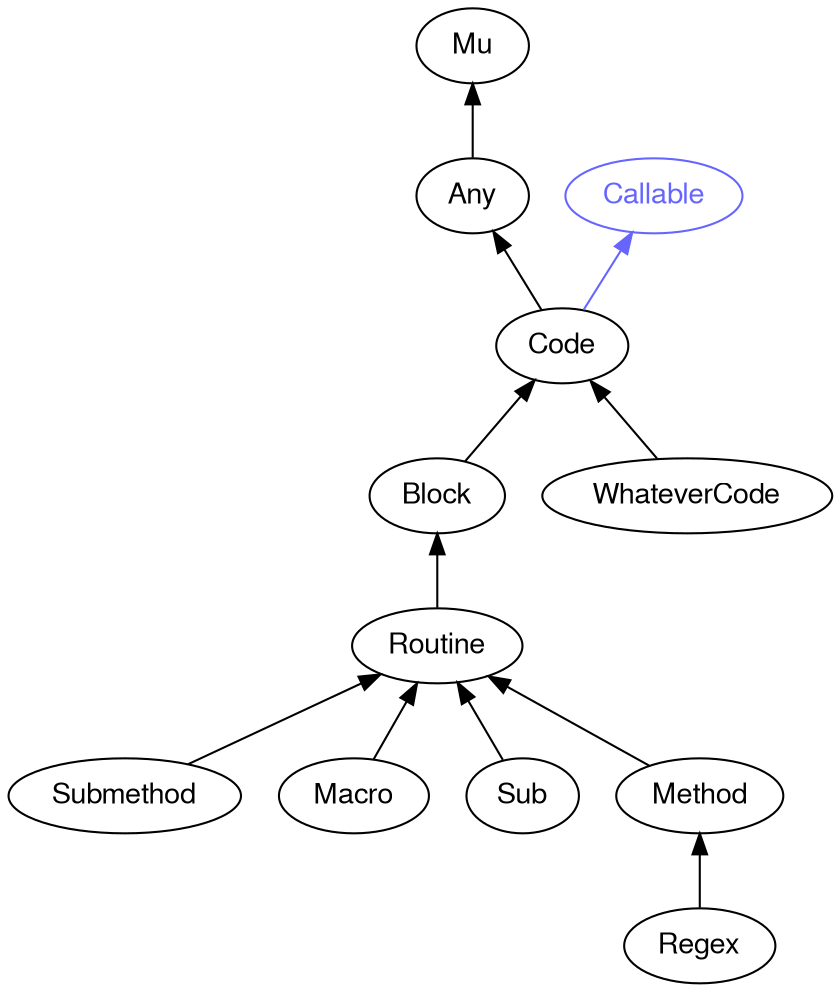 digraph "perl6-type-graph" {
    rankdir=BT;
    splines=polyline;
    overlap=false; 
    // Types
    "Code" [color="#000000", fontcolor="#000000", href="/type/Code", fontname="FreeSans"];
    "Mu" [color="#000000", fontcolor="#000000", href="/type/Mu", fontname="FreeSans"];
    "Any" [color="#000000", fontcolor="#000000", href="/type/Any", fontname="FreeSans"];
    "Callable" [color="#6666FF", fontcolor="#6666FF", href="/type/Callable", fontname="FreeSans"];
    "Block" [color="#000000", fontcolor="#000000", href="/type/Block", fontname="FreeSans"];
    "WhateverCode" [color="#000000", fontcolor="#000000", href="/type/WhateverCode", fontname="FreeSans"];
    "Routine" [color="#000000", fontcolor="#000000", href="/type/Routine", fontname="FreeSans"];
    "Submethod" [color="#000000", fontcolor="#000000", href="/type/Submethod", fontname="FreeSans"];
    "Macro" [color="#000000", fontcolor="#000000", href="/type/Macro", fontname="FreeSans"];
    "Sub" [color="#000000", fontcolor="#000000", href="/type/Sub", fontname="FreeSans"];
    "Method" [color="#000000", fontcolor="#000000", href="/type/Method", fontname="FreeSans"];
    "Regex" [color="#000000", fontcolor="#000000", href="/type/Regex", fontname="FreeSans"];

    // Superclasses
    "Code" -> "Any" [color="#000000"];
    "Any" -> "Mu" [color="#000000"];
    "Block" -> "Code" [color="#000000"];
    "WhateverCode" -> "Code" [color="#000000"];
    "Routine" -> "Block" [color="#000000"];
    "Submethod" -> "Routine" [color="#000000"];
    "Macro" -> "Routine" [color="#000000"];
    "Sub" -> "Routine" [color="#000000"];
    "Method" -> "Routine" [color="#000000"];
    "Regex" -> "Method" [color="#000000"];

    // Roles
    "Code" -> "Callable" [color="#6666FF"];
}
